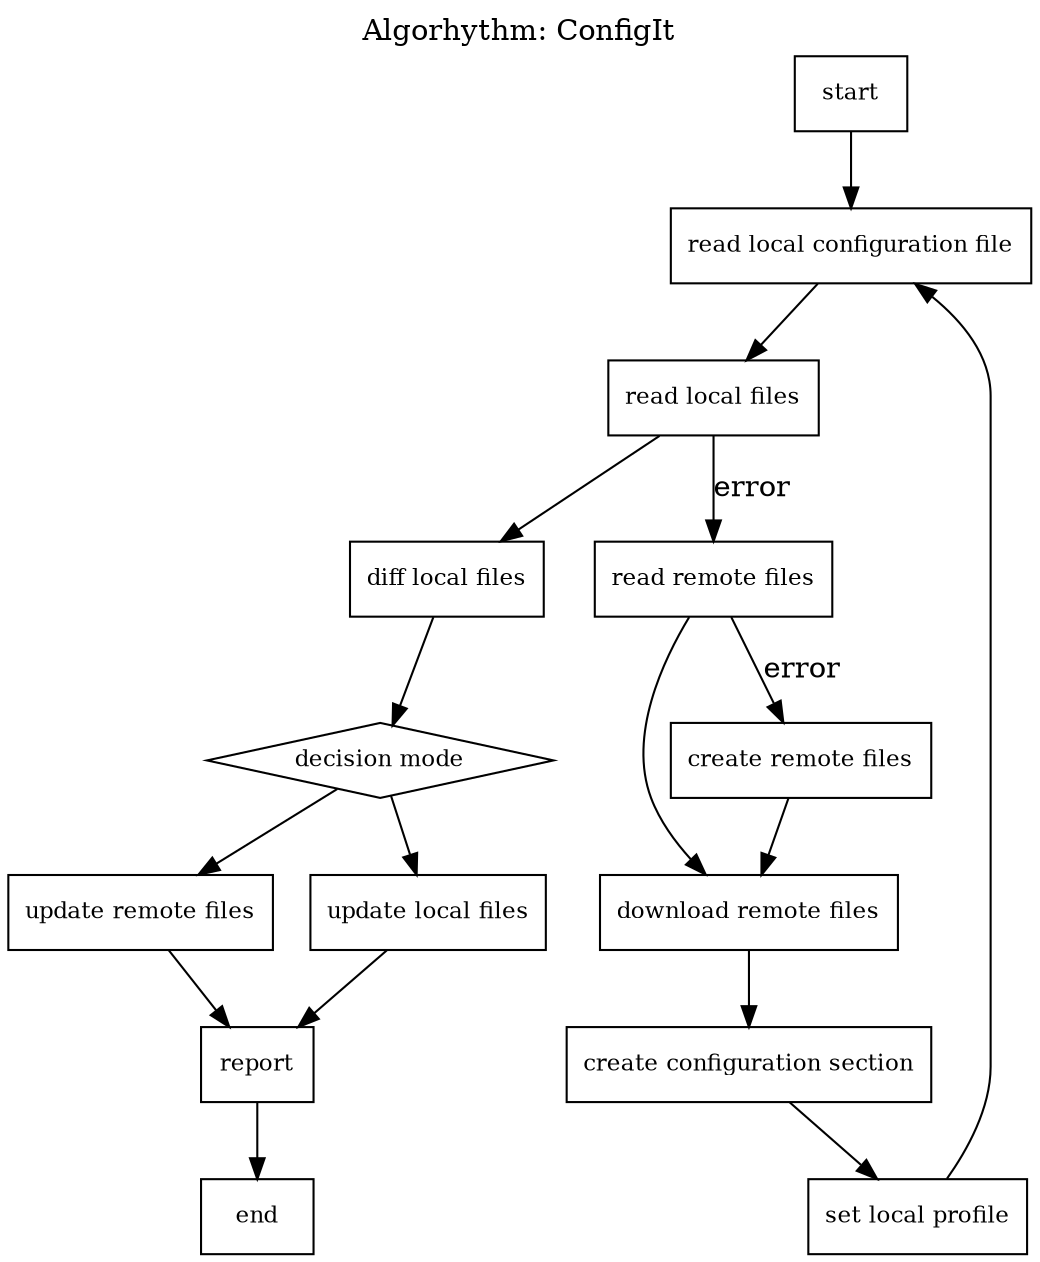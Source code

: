 digraph configit {

  rankdir="TD"

  label = "Algorhythm: ConfigIt"
  labelloc = "t"

  node [
    shape=polygon
    fontsize=11
  ]

  edge [
    arrowhead=normal
  ]

  r_lc [label = "read local configuration file"]
  r_lf [label = "read local files"]
  r_rf [label = "read remote files"]

  start -> r_lc -> r_lf
  r_lf -> r_rf [label = "error"]

  d_rf [label = "download remote files"]
  c_rf [label = "create remote files"]
  c_cs [label = "create configuration section"]
  s_lp [label = "set local profile"]
  r_rf -> d_rf -> c_cs -> s_lp -> r_lc
  r_rf -> c_rf [label = "error"]
  c_rf -> d_rf

  d_lf [label = "diff local files"]
  s_dm [
    label = "decision mode"
    shape = diamond
  ]
  u_lf [label = "update local files"]
  u_rf [label = "update remote files"]

  r_lf -> d_lf -> s_dm -> u_lf, u_rf -> report -> end

}

